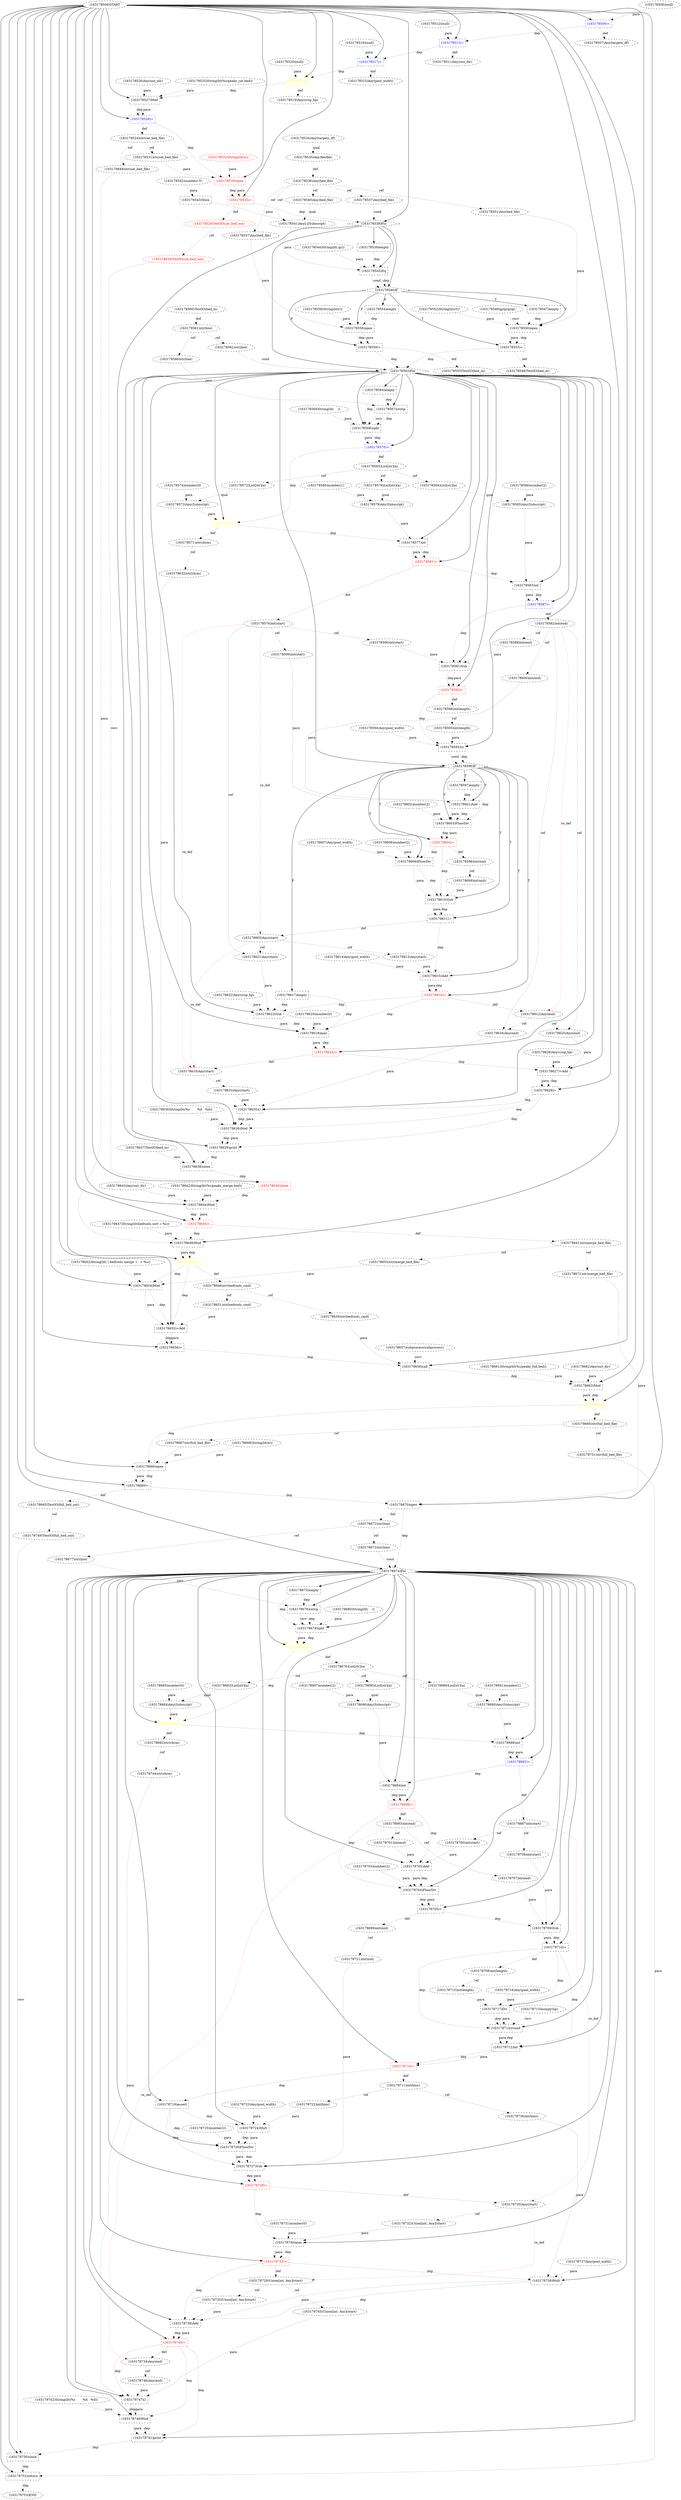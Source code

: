 digraph G {
1 [label="(163178642)String(lit(%s/peaks_merge.bed))" shape=ellipse style=dashed]
2 [label="(163178713)numpy(np)" shape=ellipse style=dashed]
3 [label="(163178507)Any(targets_df)" shape=ellipse style=dashed]
4 [label="(163178547)empty" shape=box style=dashed]
5 [label="(163178606)int(mid)" shape=ellipse style=dashed]
6 [label="(163178721)int(mid)" shape=ellipse style=dashed]
7 [label="(163178557)Any(bed_file)" shape=ellipse style=dashed]
8 [label="(163178509)=" shape=box style=dashed color=blue fontcolor=blue]
9 [label="(163178729)Union[int, Any](start)" shape=ellipse style=dashed]
10 [label="(163178563)For" shape=diamond style=dashed]
11 [label="(163178660)str(full_bed_file)" shape=ellipse style=dashed]
12 [label="(163178661)String(lit(%s/peaks_full.bed))" shape=ellipse style=dashed]
13 [label="(163178571)str(chrm)" shape=ellipse style=dashed]
14 [label="(163178542)number(-3)" shape=ellipse style=dashed]
15 [label="(163178566)str(line)" shape=ellipse style=dashed]
16 [label="(163178590)int(start)" shape=ellipse style=dashed]
17 [label="(163178560)TextIO(bed_in)" shape=ellipse style=dashed]
18 [label="(163178750)close" shape=box style=dashed color=black fontcolor=black]
19 [label="(163178634)Any(end)" shape=ellipse style=dashed]
20 [label="(163178619)max" shape=box style=dashed]
21 [label="(163178582)int(end)" shape=ellipse style=dashed]
22 [label="(163178718)=" shape=box style=dashed color=red fontcolor=red]
23 [label="(163178515)Any(pool_width)" shape=ellipse style=dashed]
24 [label="(163178616)=" shape=box style=dashed color=red fontcolor=red]
25 [label="(163178712)int" shape=box style=dashed]
26 [label="(163178714)round" shape=box style=dashed]
27 [label="(163178586)number(2)" shape=ellipse style=dashed]
28 [label="(163178546)If" shape=diamond style=dashed]
29 [label="(163178551)Any(bed_file)" shape=ellipse style=dashed]
30 [label="(163178601)Add" shape=box style=dashed]
31 [label="(163178628)=" shape=box style=dashed]
32 [label="(163178722)int(bins)" shape=ellipse style=dashed]
33 [label="(163178526)Any(out_dir)" shape=ellipse style=dashed]
34 [label="(163178596)If" shape=diamond style=dashed]
35 [label="(163178697)number(2)" shape=ellipse style=dashed]
36 [label="(163178538)For" shape=diamond style=dashed]
37 [label="(163178611)=" shape=box style=dashed color=black fontcolor=black]
38 [label="(163178670)open" shape=box style=dashed]
39 [label="(163178636)Mod" shape=box style=dashed]
40 [label="(163178715)int(length)" shape=ellipse style=dashed]
41 [label="(163178626)Any(crop_bp)" shape=ellipse style=dashed]
42 [label="(163178687)int(start)" shape=ellipse style=dashed]
43 [label="(163178603)FloorDiv" shape=box style=dashed]
44 [label="(163178568)split" shape=box style=dashed]
45 [label="(163178597)empty" shape=box style=dashed]
46 [label="(163178579)Any(Subscript)" shape=ellipse style=dashed]
47 [label="(163178656)=" shape=box style=dashed]
48 [label="(163178655)=Add" shape=box style=dashed]
49 [label="(163178730)max" shape=box style=dashed]
50 [label="(163178688)int" shape=box style=dashed]
51 [label="(163178535)Any.file(file)" shape=ellipse style=dashed]
52 [label="(163178702)Add" shape=box style=dashed]
53 [label="(163178663)Mod" shape=box style=dashed]
54 [label="(163178671)str(merge_bed_file)" shape=ellipse style=dashed]
55 [label="(163178575)=" shape=box style=dashed color=yellow fontcolor=yellow]
56 [label="(163178725)number(2)" shape=ellipse style=dashed]
57 [label="(163178550)open" shape=box style=dashed]
58 [label="(163178599)int(start)" shape=ellipse style=dashed]
59 [label="(163178532)String(lit(w))" shape=ellipse style=dashed color=red fontcolor=red]
60 [label="(163178665)TextIO(full_bed_out)" shape=ellipse style=dashed color=black fontcolor=black]
61 [label="(163178692)=" shape=box style=dashed color=blue fontcolor=blue]
62 [label="(163178693)int(end)" shape=ellipse style=dashed]
63 [label="(163178605)Any(start)" shape=ellipse style=dashed]
64 [label="(163178565)List[str](a)" shape=ellipse style=dashed]
65 [label="(163178690)Any(Subscript)" shape=ellipse style=dashed]
66 [label="(163178673)str(line)" shape=ellipse style=dashed]
67 [label="(163178635)()" shape=box style=dashed]
68 [label="(163178740)=" shape=box style=dashed color=red fontcolor=red]
69 [label="(163178583)int" shape=box style=dashed]
70 [label="(163178592)=" shape=box style=dashed color=red fontcolor=red]
71 [label="(163178705)=" shape=box style=dashed color=black fontcolor=black]
72 [label="(163178674)For" shape=diamond style=dashed]
73 [label="(163178696)Any(Subscript)" shape=ellipse style=dashed]
74 [label="(163178564)empty" shape=box style=dashed]
75 [label="(163178701)int(end)" shape=ellipse style=dashed]
76 [label="(163178695)List[str](a)" shape=ellipse style=dashed]
77 [label="(163178664)=" shape=box style=dashed color=yellow fontcolor=yellow]
78 [label="(163178545)Eq" shape=box style=dashed]
79 [label="(163178680)String(lit(	))" shape=ellipse style=dashed]
80 [label="(163178738)Mult" shape=box style=dashed]
81 [label="(163178643)Any(out_dir)" shape=ellipse style=dashed]
82 [label="(163178594)Any(pool_width)" shape=ellipse style=dashed]
83 [label="(163178675)empty" shape=box style=dashed]
84 [label="(163178736)int(bins)" shape=ellipse style=dashed]
85 [label="(163178527)Mod" shape=box style=dashed]
86 [label="(163178662)Any(out_dir)" shape=ellipse style=dashed]
87 [label="(163178554)empty" shape=box style=dashed]
88 [label="(163178633)Any(start)" shape=ellipse style=dashed]
89 [label="(163178512)(null)" shape=ellipse style=dashed]
90 [label="(163178630)String(lit(%s	%d	%d))" shape=ellipse style=dashed]
91 [label="(163178530)open" shape=box style=dashed color=red fontcolor=red]
92 [label="(163178552)String(lit(rt))" shape=ellipse style=dashed]
93 [label="(163178748)Mod" shape=box style=dashed]
94 [label="(163178620)number(0)" shape=ellipse style=dashed]
95 [label="(163178531)str(cat_bed_file)" shape=ellipse style=dashed]
96 [label="(163178653)str(merge_bed_file)" shape=ellipse style=dashed]
97 [label="(163178689)List[str](a)" shape=ellipse style=dashed]
98 [label="(163178593)int(length)" shape=ellipse style=dashed]
99 [label="(163178700)int(start)" shape=ellipse style=dashed]
100 [label="(163178666)open" shape=box style=dashed color=black fontcolor=black]
101 [label="(163178562)str(line)" shape=ellipse style=dashed]
102 [label="(163178539)empty" shape=box style=dashed]
103 [label="(163178727)Sub" shape=box style=dashed]
104 [label="(163178742)String(lit(%s	%d	%d))" shape=ellipse style=dashed]
105 [label="(163178622)Any(crop_bp)" shape=ellipse style=dashed]
106 [label="(163178506)START" style=dashed]
107 [label="(163178578)List[str](a)" shape=ellipse style=dashed]
108 [label="(163178651)str(bedtools_cmd)" shape=ellipse style=dashed]
109 [label="(163178587)=" shape=box style=dashed color=blue fontcolor=blue]
110 [label="(163178753)END" style=dashed]
111 [label="(163178746)Any(end)" shape=ellipse style=dashed]
112 [label="(163178640)close" shape=box style=dashed color=red fontcolor=red]
113 [label="(163178672)str(line)" shape=ellipse style=dashed]
114 [label="(163178569)String(lit(	))" shape=ellipse style=dashed]
115 [label="(163178711)int(bins)" shape=ellipse style=dashed]
116 [label="(163178679)split" shape=box style=dashed]
117 [label="(163178588)int(length)" shape=ellipse style=dashed]
118 [label="(163178511)Any(out_dir)" shape=ellipse style=dashed]
119 [label="(163178751)str(full_bed_file)" shape=ellipse style=dashed]
120 [label="(163178625)Any(end)" shape=ellipse style=dashed]
121 [label="(163178632)str(chrm)" shape=ellipse style=dashed]
122 [label="(163178752)return" shape=box style=dashed]
123 [label="(163178580)number(1)" shape=ellipse style=dashed]
124 [label="(163178645)=" shape=box style=dashed color=red fontcolor=red]
125 [label="(163178595)Lt" shape=box style=dashed]
126 [label="(163178706)int(length)" shape=ellipse style=dashed]
127 [label="(163178604)=" shape=box style=dashed color=red fontcolor=red]
128 [label="(163178731)number(0)" shape=ellipse style=dashed]
129 [label="(163178685)number(0)" shape=ellipse style=dashed]
130 [label="(163178589)int(end)" shape=ellipse style=dashed]
131 [label="(163178598)int(mid)" shape=ellipse style=dashed]
132 [label="(163178553)=" shape=box style=dashed color=black fontcolor=black]
133 [label="(163178617)empty" shape=box style=dashed]
134 [label="(163178658)call" shape=box style=dashed]
135 [label="(163178708)int(start)" shape=ellipse style=dashed]
136 [label="(163178734)Any(end)" shape=ellipse style=dashed]
137 [label="(163178521)=" shape=box style=dashed color=yellow fontcolor=yellow]
138 [label="(163178540)Any(bed_file)" shape=ellipse style=dashed]
139 [label="(163178612)Any(end)" shape=ellipse style=dashed]
140 [label="(163178528)=" shape=box style=dashed color=blue fontcolor=blue]
141 [label="(163178529)TextIO(cat_bed_out)" shape=ellipse style=dashed color=red fontcolor=red]
142 [label="(163178644)Mod" shape=box style=dashed]
143 [label="(163178576)int(start)" shape=ellipse style=dashed]
144 [label="(163178574)number(0)" shape=ellipse style=dashed]
145 [label="(163178536)Any(bed_file)" shape=ellipse style=dashed]
146 [label="(163178639)TextIO(cat_bed_out)" shape=ellipse style=dashed color=red fontcolor=red]
147 [label="(163178647)String(lit(bedtools sort -i %s))" shape=ellipse style=dashed]
148 [label="(163178709)Sub" shape=box style=dashed]
149 [label="(163178737)Any(pool_width)" shape=ellipse style=dashed]
150 [label="(163178607)Any(pool_width)" shape=ellipse style=dashed]
151 [label="(163178683)List[str](a)" shape=ellipse style=dashed]
152 [label="(163178732)Union[int, Any](start)" shape=ellipse style=dashed]
153 [label="(163178573)Any(Subscript)" shape=ellipse style=dashed]
154 [label="(163178682)str(chrm)" shape=ellipse style=dashed]
155 [label="(163178684)Any(Subscript)" shape=ellipse style=dashed]
156 [label="(163178703)number(2)" shape=ellipse style=dashed]
157 [label="(163178581)=" shape=box style=dashed color=red fontcolor=red]
158 [label="(163178613)Any(start)" shape=ellipse style=dashed]
159 [label="(163178637)TextIO(bed_in)" shape=ellipse style=dashed]
160 [label="(163178724)Mult" shape=box style=dashed]
161 [label="(163178649)Mod" shape=box style=dashed]
162 [label="(163178516)(null)" shape=ellipse style=dashed]
163 [label="(163178567)rstrip" shape=box style=dashed]
164 [label="(163178524)str(cat_bed_file)" shape=ellipse style=dashed]
165 [label="(163178561)str(line)" shape=ellipse style=dashed]
166 [label="(163178719)assert" shape=box style=dashed]
167 [label="(163178717)Div" shape=box style=dashed]
168 [label="(163178728)=" shape=box style=dashed color=red fontcolor=red]
169 [label="(163178726)FloorDiv" shape=box style=dashed]
170 [label="(163178549)gzip(gzip)" shape=ellipse style=dashed]
171 [label="(163178608)number(2)" shape=ellipse style=dashed]
172 [label="(163178621)Any(start)" shape=ellipse style=dashed]
173 [label="(163178648)str(cat_bed_file)" shape=ellipse style=dashed]
174 [label="(163178646)str(bedtools_cmd)" shape=ellipse style=dashed]
175 [label="(163178548)TextIO(bed_in)" shape=ellipse style=dashed]
176 [label="(163178659)str(bedtools_cmd)" shape=ellipse style=dashed]
177 [label="(163178600)int(end)" shape=ellipse style=dashed]
178 [label="(163178591)Sub" shape=box style=dashed]
179 [label="(163178641)str(merge_bed_file)" shape=ellipse style=dashed]
180 [label="(163178710)=" shape=box style=dashed color=black fontcolor=black]
181 [label="(163178691)number(1)" shape=ellipse style=dashed]
182 [label="(163178694)int" shape=box style=dashed]
183 [label="(163178668)String(lit(w))" shape=ellipse style=dashed color=black fontcolor=black]
184 [label="(163178681)=" shape=box style=dashed color=yellow fontcolor=yellow]
185 [label="(163178570)=" shape=box style=dashed color=blue fontcolor=blue]
186 [label="(163178739)Add" shape=box style=dashed]
187 [label="(163178657)subprocess(subprocess)" shape=ellipse style=dashed]
188 [label="(163178699)int(mid)" shape=ellipse style=dashed]
189 [label="(163178541)Any[.](Subscript)" shape=ellipse style=dashed]
190 [label="(163178508)(null)" shape=ellipse style=dashed]
191 [label="(163178629)print" shape=box style=dashed]
192 [label="(163178677)str(line)" shape=ellipse style=dashed]
193 [label="(163178615)Add" shape=box style=dashed]
194 [label="(163178654)Mod" shape=box style=dashed]
195 [label="(163178749)TextIO(full_bed_out)" shape=ellipse style=dashed color=black fontcolor=black]
196 [label="(163178624)=" shape=box style=dashed color=red fontcolor=red]
197 [label="(163178610)Sub" shape=box style=dashed]
198 [label="(163178744)str(chrm)" shape=ellipse style=dashed]
199 [label="(163178602)number(2)" shape=ellipse style=dashed]
200 [label="(163178520)(null)" shape=ellipse style=dashed]
201 [label="(163178678)rstrip" shape=box style=dashed]
202 [label="(163178525)String(lit(%s/peaks_cat.bed))" shape=ellipse style=dashed]
203 [label="(163178544)String(lit(.gz))" shape=ellipse style=dashed]
204 [label="(163178723)Any(pool_width)" shape=ellipse style=dashed]
205 [label="(163178533)=" shape=box style=dashed color=red fontcolor=red]
206 [label="(163178707)int(end)" shape=ellipse style=dashed]
207 [label="(163178667)str(full_bed_file)" shape=ellipse style=dashed]
208 [label="(163178558)String(lit(r))" shape=ellipse style=dashed]
209 [label="(163178559)=" shape=box style=dashed color=black fontcolor=black]
210 [label="(163178572)List[str](a)" shape=ellipse style=dashed]
211 [label="(163178585)Any(Subscript)" shape=ellipse style=dashed]
212 [label="(163178686)=" shape=box style=dashed color=yellow fontcolor=yellow]
213 [label="(163178716)Any(pool_width)" shape=ellipse style=dashed]
214 [label="(163178513)=" shape=box style=dashed color=blue fontcolor=blue]
215 [label="(163178745)Union[int, Any](start)" shape=ellipse style=dashed]
216 [label="(163178676)List[str](a)" shape=ellipse style=dashed]
217 [label="(163178720)Any(start)" shape=ellipse style=dashed]
218 [label="(163178519)Any(crop_bp)" shape=ellipse style=dashed]
219 [label="(163178733)=" shape=box style=dashed color=red fontcolor=red]
220 [label="(163178555)TextIO(bed_in)" shape=ellipse style=dashed]
221 [label="(163178556)open" shape=box style=dashed]
222 [label="(163178623)Sub" shape=box style=dashed]
223 [label="(163178652)String(lit( | bedtools merge -i - > %s))" shape=ellipse style=dashed]
224 [label="(163178698)=" shape=box style=dashed color=red fontcolor=red]
225 [label="(163178543)Slice" shape=box style=dashed]
226 [label="(163178747)()" shape=box style=dashed]
227 [label="(163178577)int" shape=box style=dashed]
228 [label="(163178638)close" shape=box style=dashed]
229 [label="(163178534)Any(targets_df)" shape=ellipse style=dashed]
230 [label="(163178735)Union[int, Any](start)" shape=ellipse style=dashed]
231 [label="(163178741)print" shape=box style=dashed]
232 [label="(163178584)List[str](a)" shape=ellipse style=dashed]
233 [label="(163178669)=" shape=box style=dashed color=black fontcolor=black]
234 [label="(163178614)Any(pool_width)" shape=ellipse style=dashed]
235 [label="(163178627)=Add" shape=box style=dashed]
236 [label="(163178618)Any(start)" shape=ellipse style=dashed]
237 [label="(163178704)FloorDiv" shape=box style=dashed]
238 [label="(163178609)FloorDiv" shape=box style=dashed]
239 [label="(163178537)Any(bed_file)" shape=ellipse style=dashed]
240 [label="(163178650)=" shape=box style=dashed color=yellow fontcolor=yellow]
241 [label="(163178517)=" shape=box style=dashed color=blue fontcolor=blue]
8 -> 3 [label="def" style=dotted];
28 -> 4 [label="T"];
131 -> 5 [label="ref" style=dotted];
188 -> 6 [label="ref" style=dotted];
145 -> 7 [label="ref" style=dotted];
106 -> 8 [label="" style=solid];
190 -> 8 [label="para" style=dotted];
219 -> 9 [label="def" style=dotted];
217 -> 9 [label="re_def" style=dotted color=red];
36 -> 10 [label="" style=solid];
101 -> 10 [label="cond" style=dotted];
132 -> 10 [label="dep" style=dotted];
209 -> 10 [label="dep" style=dotted];
77 -> 11 [label="def" style=dotted];
55 -> 13 [label="def" style=dotted];
165 -> 15 [label="ref" style=dotted];
143 -> 16 [label="ref" style=dotted];
106 -> 18 [label="" style=solid];
195 -> 18 [label="recv" style=dotted];
231 -> 18 [label="dep" style=dotted];
21 -> 19 [label="ref" style=dotted];
139 -> 19 [label="ref" style=dotted];
10 -> 20 [label="" style=solid];
94 -> 20 [label="para" style=dotted];
222 -> 20 [label="dep" style=dotted];
222 -> 20 [label="para" style=dotted];
24 -> 20 [label="dep" style=dotted];
133 -> 20 [label="dep" style=dotted];
109 -> 21 [label="def" style=dotted];
72 -> 22 [label="" style=solid];
25 -> 22 [label="dep" style=dotted];
25 -> 22 [label="para" style=dotted];
241 -> 23 [label="def" style=dotted];
34 -> 24 [label="T"];
193 -> 24 [label="dep" style=dotted];
193 -> 24 [label="para" style=dotted];
72 -> 25 [label="" style=solid];
26 -> 25 [label="dep" style=dotted];
26 -> 25 [label="para" style=dotted];
180 -> 25 [label="dep" style=dotted];
72 -> 26 [label="" style=solid];
2 -> 26 [label="recv" style=dotted];
167 -> 26 [label="dep" style=dotted];
167 -> 26 [label="para" style=dotted];
180 -> 26 [label="dep" style=dotted];
36 -> 28 [label="" style=solid];
78 -> 28 [label="dep" style=dotted];
78 -> 28 [label="cond" style=dotted];
145 -> 29 [label="ref" style=dotted];
34 -> 30 [label="T"];
58 -> 30 [label="para" style=dotted];
177 -> 30 [label="para" style=dotted];
45 -> 30 [label="dep" style=dotted];
10 -> 31 [label="" style=solid];
235 -> 31 [label="dep" style=dotted];
235 -> 31 [label="para" style=dotted];
115 -> 32 [label="ref" style=dotted];
10 -> 34 [label="" style=solid];
125 -> 34 [label="dep" style=dotted];
125 -> 34 [label="cond" style=dotted];
106 -> 36 [label="" style=solid];
239 -> 36 [label="cond" style=dotted];
205 -> 36 [label="dep" style=dotted];
34 -> 37 [label="T"];
197 -> 37 [label="dep" style=dotted];
197 -> 37 [label="para" style=dotted];
106 -> 38 [label="" style=solid];
54 -> 38 [label="para" style=dotted];
233 -> 38 [label="dep" style=dotted];
10 -> 39 [label="" style=solid];
90 -> 39 [label="para" style=dotted];
67 -> 39 [label="dep" style=dotted];
67 -> 39 [label="para" style=dotted];
31 -> 39 [label="dep" style=dotted];
126 -> 40 [label="ref" style=dotted];
61 -> 42 [label="def" style=dotted];
34 -> 43 [label="T"];
30 -> 43 [label="dep" style=dotted];
30 -> 43 [label="para" style=dotted];
199 -> 43 [label="para" style=dotted];
45 -> 43 [label="dep" style=dotted];
10 -> 44 [label="" style=solid];
163 -> 44 [label="dep" style=dotted];
163 -> 44 [label="recv" style=dotted];
114 -> 44 [label="para" style=dotted];
74 -> 44 [label="dep" style=dotted];
34 -> 45 [label="T"];
107 -> 46 [label="qual" style=dotted];
123 -> 46 [label="para" style=dotted];
106 -> 47 [label="" style=solid];
48 -> 47 [label="dep" style=dotted];
48 -> 47 [label="para" style=dotted];
106 -> 48 [label="" style=solid];
108 -> 48 [label="para" style=dotted];
194 -> 48 [label="dep" style=dotted];
194 -> 48 [label="para" style=dotted];
240 -> 48 [label="dep" style=dotted];
72 -> 49 [label="" style=solid];
128 -> 49 [label="para" style=dotted];
152 -> 49 [label="para" style=dotted];
168 -> 49 [label="dep" style=dotted];
72 -> 50 [label="" style=solid];
65 -> 50 [label="para" style=dotted];
212 -> 50 [label="dep" style=dotted];
229 -> 51 [label="qual" style=dotted];
72 -> 52 [label="" style=solid];
99 -> 52 [label="para" style=dotted];
75 -> 52 [label="para" style=dotted];
224 -> 52 [label="dep" style=dotted];
106 -> 53 [label="" style=solid];
12 -> 53 [label="para" style=dotted];
86 -> 53 [label="para" style=dotted];
134 -> 53 [label="dep" style=dotted];
179 -> 54 [label="ref" style=dotted];
10 -> 55 [label="" style=solid];
153 -> 55 [label="para" style=dotted];
185 -> 55 [label="dep" style=dotted];
28 -> 57 [label="T"];
170 -> 57 [label="recv" style=dotted];
29 -> 57 [label="para" style=dotted];
92 -> 57 [label="para" style=dotted];
4 -> 57 [label="dep" style=dotted];
143 -> 58 [label="ref" style=dotted];
233 -> 60 [label="def" style=dotted];
72 -> 61 [label="" style=solid];
50 -> 61 [label="dep" style=dotted];
50 -> 61 [label="para" style=dotted];
224 -> 62 [label="def" style=dotted];
37 -> 63 [label="def" style=dotted];
143 -> 63 [label="re_def" style=dotted color=red];
185 -> 64 [label="def" style=dotted];
97 -> 65 [label="qual" style=dotted];
181 -> 65 [label="para" style=dotted];
113 -> 66 [label="ref" style=dotted];
10 -> 67 [label="" style=solid];
121 -> 67 [label="para" style=dotted];
88 -> 67 [label="para" style=dotted];
19 -> 67 [label="para" style=dotted];
31 -> 67 [label="dep" style=dotted];
72 -> 68 [label="" style=solid];
186 -> 68 [label="dep" style=dotted];
186 -> 68 [label="para" style=dotted];
10 -> 69 [label="" style=solid];
211 -> 69 [label="para" style=dotted];
157 -> 69 [label="dep" style=dotted];
10 -> 70 [label="" style=solid];
178 -> 70 [label="dep" style=dotted];
178 -> 70 [label="para" style=dotted];
72 -> 71 [label="" style=solid];
237 -> 71 [label="dep" style=dotted];
237 -> 71 [label="para" style=dotted];
106 -> 72 [label="" style=solid];
38 -> 72 [label="dep" style=dotted];
66 -> 72 [label="cond" style=dotted];
76 -> 73 [label="qual" style=dotted];
35 -> 73 [label="para" style=dotted];
10 -> 74 [label="" style=solid];
62 -> 75 [label="ref" style=dotted];
216 -> 76 [label="ref" style=dotted];
106 -> 77 [label="" style=solid];
53 -> 77 [label="dep" style=dotted];
53 -> 77 [label="para" style=dotted];
36 -> 78 [label="" style=solid];
189 -> 78 [label="para" style=dotted];
203 -> 78 [label="para" style=dotted];
102 -> 78 [label="dep" style=dotted];
72 -> 80 [label="" style=solid];
84 -> 80 [label="para" style=dotted];
149 -> 80 [label="para" style=dotted];
219 -> 80 [label="dep" style=dotted];
72 -> 83 [label="" style=solid];
115 -> 84 [label="ref" style=dotted];
106 -> 85 [label="" style=solid];
202 -> 85 [label="para" style=dotted];
33 -> 85 [label="para" style=dotted];
137 -> 85 [label="dep" style=dotted];
28 -> 87 [label="F"];
236 -> 88 [label="ref" style=dotted];
106 -> 91 [label="" style=solid];
95 -> 91 [label="para" style=dotted];
59 -> 91 [label="para" style=dotted];
140 -> 91 [label="dep" style=dotted];
72 -> 93 [label="" style=solid];
104 -> 93 [label="para" style=dotted];
226 -> 93 [label="dep" style=dotted];
226 -> 93 [label="para" style=dotted];
68 -> 93 [label="dep" style=dotted];
164 -> 95 [label="ref" style=dotted];
179 -> 96 [label="ref" style=dotted];
216 -> 97 [label="ref" style=dotted];
117 -> 98 [label="ref" style=dotted];
42 -> 99 [label="ref" style=dotted];
106 -> 100 [label="" style=solid];
207 -> 100 [label="para" style=dotted];
183 -> 100 [label="para" style=dotted];
77 -> 100 [label="dep" style=dotted];
165 -> 101 [label="ref" style=dotted];
36 -> 102 [label="" style=solid];
72 -> 103 [label="" style=solid];
6 -> 103 [label="para" style=dotted];
169 -> 103 [label="dep" style=dotted];
169 -> 103 [label="para" style=dotted];
166 -> 103 [label="dep" style=dotted];
64 -> 107 [label="ref" style=dotted];
174 -> 108 [label="ref" style=dotted];
10 -> 109 [label="" style=solid];
69 -> 109 [label="dep" style=dotted];
69 -> 109 [label="para" style=dotted];
122 -> 110 [label="dep" style=dotted];
136 -> 111 [label="ref" style=dotted];
106 -> 112 [label="" style=solid];
146 -> 112 [label="recv" style=dotted];
228 -> 112 [label="dep" style=dotted];
38 -> 113 [label="def" style=dotted];
22 -> 115 [label="def" style=dotted];
72 -> 116 [label="" style=solid];
201 -> 116 [label="dep" style=dotted];
201 -> 116 [label="recv" style=dotted];
79 -> 116 [label="para" style=dotted];
83 -> 116 [label="dep" style=dotted];
70 -> 117 [label="def" style=dotted];
214 -> 118 [label="def" style=dotted];
11 -> 119 [label="ref" style=dotted];
21 -> 120 [label="ref" style=dotted];
139 -> 120 [label="ref" style=dotted];
13 -> 121 [label="ref" style=dotted];
106 -> 122 [label="" style=solid];
119 -> 122 [label="para" style=dotted];
18 -> 122 [label="dep" style=dotted];
106 -> 124 [label="" style=solid];
142 -> 124 [label="dep" style=dotted];
142 -> 124 [label="para" style=dotted];
10 -> 125 [label="" style=solid];
98 -> 125 [label="para" style=dotted];
82 -> 125 [label="para" style=dotted];
70 -> 125 [label="dep" style=dotted];
180 -> 126 [label="def" style=dotted];
34 -> 127 [label="T"];
43 -> 127 [label="dep" style=dotted];
43 -> 127 [label="para" style=dotted];
21 -> 130 [label="ref" style=dotted];
127 -> 131 [label="def" style=dotted];
28 -> 132 [label="T"];
57 -> 132 [label="dep" style=dotted];
57 -> 132 [label="para" style=dotted];
34 -> 133 [label="F"];
106 -> 134 [label="" style=solid];
187 -> 134 [label="recv" style=dotted];
176 -> 134 [label="para" style=dotted];
47 -> 134 [label="dep" style=dotted];
42 -> 135 [label="ref" style=dotted];
68 -> 136 [label="def" style=dotted];
62 -> 136 [label="re_def" style=dotted color=red];
106 -> 137 [label="" style=solid];
200 -> 137 [label="para" style=dotted];
241 -> 137 [label="dep" style=dotted];
145 -> 138 [label="ref" style=dotted];
24 -> 139 [label="def" style=dotted];
21 -> 139 [label="re_def" style=dotted color=red];
106 -> 140 [label="" style=solid];
85 -> 140 [label="dep" style=dotted];
85 -> 140 [label="para" style=dotted];
205 -> 141 [label="def" style=dotted];
106 -> 142 [label="" style=solid];
1 -> 142 [label="para" style=dotted];
81 -> 142 [label="para" style=dotted];
112 -> 142 [label="dep" style=dotted];
157 -> 143 [label="def" style=dotted];
51 -> 145 [label="def" style=dotted];
141 -> 146 [label="ref" style=dotted];
72 -> 148 [label="" style=solid];
206 -> 148 [label="para" style=dotted];
135 -> 148 [label="para" style=dotted];
71 -> 148 [label="dep" style=dotted];
216 -> 151 [label="ref" style=dotted];
217 -> 152 [label="ref" style=dotted];
210 -> 153 [label="qual" style=dotted];
144 -> 153 [label="para" style=dotted];
212 -> 154 [label="def" style=dotted];
151 -> 155 [label="qual" style=dotted];
129 -> 155 [label="para" style=dotted];
10 -> 157 [label="" style=solid];
227 -> 157 [label="dep" style=dotted];
227 -> 157 [label="para" style=dotted];
63 -> 158 [label="ref" style=dotted];
72 -> 160 [label="" style=solid];
32 -> 160 [label="para" style=dotted];
204 -> 160 [label="para" style=dotted];
166 -> 160 [label="dep" style=dotted];
106 -> 161 [label="" style=solid];
147 -> 161 [label="para" style=dotted];
173 -> 161 [label="para" style=dotted];
124 -> 161 [label="dep" style=dotted];
10 -> 163 [label="" style=solid];
15 -> 163 [label="recv" style=dotted];
74 -> 163 [label="dep" style=dotted];
140 -> 164 [label="def" style=dotted];
17 -> 165 [label="def" style=dotted];
72 -> 166 [label="" style=solid];
22 -> 166 [label="dep" style=dotted];
72 -> 167 [label="" style=solid];
40 -> 167 [label="para" style=dotted];
213 -> 167 [label="para" style=dotted];
180 -> 167 [label="dep" style=dotted];
72 -> 168 [label="" style=solid];
103 -> 168 [label="dep" style=dotted];
103 -> 168 [label="para" style=dotted];
72 -> 169 [label="" style=solid];
160 -> 169 [label="dep" style=dotted];
160 -> 169 [label="para" style=dotted];
56 -> 169 [label="para" style=dotted];
166 -> 169 [label="dep" style=dotted];
63 -> 172 [label="ref" style=dotted];
143 -> 172 [label="ref" style=dotted];
164 -> 173 [label="ref" style=dotted];
240 -> 174 [label="def" style=dotted];
132 -> 175 [label="def" style=dotted];
174 -> 176 [label="ref" style=dotted];
21 -> 177 [label="ref" style=dotted];
10 -> 178 [label="" style=solid];
130 -> 178 [label="para" style=dotted];
16 -> 178 [label="para" style=dotted];
109 -> 178 [label="dep" style=dotted];
124 -> 179 [label="def" style=dotted];
72 -> 180 [label="" style=solid];
148 -> 180 [label="dep" style=dotted];
148 -> 180 [label="para" style=dotted];
72 -> 182 [label="" style=solid];
73 -> 182 [label="para" style=dotted];
61 -> 182 [label="dep" style=dotted];
72 -> 184 [label="" style=solid];
116 -> 184 [label="dep" style=dotted];
116 -> 184 [label="para" style=dotted];
10 -> 185 [label="" style=solid];
44 -> 185 [label="dep" style=dotted];
44 -> 185 [label="para" style=dotted];
72 -> 186 [label="" style=solid];
230 -> 186 [label="para" style=dotted];
80 -> 186 [label="dep" style=dotted];
80 -> 186 [label="para" style=dotted];
219 -> 186 [label="dep" style=dotted];
71 -> 188 [label="def" style=dotted];
138 -> 189 [label="qual" style=dotted];
225 -> 189 [label="para" style=dotted];
145 -> 189 [label="ref" style=dotted];
10 -> 191 [label="" style=solid];
39 -> 191 [label="dep" style=dotted];
39 -> 191 [label="para" style=dotted];
31 -> 191 [label="dep" style=dotted];
113 -> 192 [label="ref" style=dotted];
34 -> 193 [label="T"];
158 -> 193 [label="para" style=dotted];
234 -> 193 [label="para" style=dotted];
37 -> 193 [label="dep" style=dotted];
106 -> 194 [label="" style=solid];
223 -> 194 [label="para" style=dotted];
96 -> 194 [label="para" style=dotted];
240 -> 194 [label="dep" style=dotted];
60 -> 195 [label="ref" style=dotted];
10 -> 196 [label="" style=solid];
20 -> 196 [label="dep" style=dotted];
20 -> 196 [label="para" style=dotted];
34 -> 197 [label="T"];
5 -> 197 [label="para" style=dotted];
238 -> 197 [label="dep" style=dotted];
238 -> 197 [label="para" style=dotted];
127 -> 197 [label="dep" style=dotted];
154 -> 198 [label="ref" style=dotted];
72 -> 201 [label="" style=solid];
192 -> 201 [label="recv" style=dotted];
83 -> 201 [label="dep" style=dotted];
106 -> 205 [label="" style=solid];
91 -> 205 [label="dep" style=dotted];
91 -> 205 [label="para" style=dotted];
62 -> 206 [label="ref" style=dotted];
11 -> 207 [label="ref" style=dotted];
28 -> 209 [label="F"];
221 -> 209 [label="dep" style=dotted];
221 -> 209 [label="para" style=dotted];
64 -> 210 [label="ref" style=dotted];
232 -> 211 [label="qual" style=dotted];
27 -> 211 [label="para" style=dotted];
72 -> 212 [label="" style=solid];
155 -> 212 [label="para" style=dotted];
184 -> 212 [label="dep" style=dotted];
106 -> 214 [label="" style=solid];
89 -> 214 [label="para" style=dotted];
8 -> 214 [label="dep" style=dotted];
9 -> 215 [label="ref" style=dotted];
184 -> 216 [label="def" style=dotted];
168 -> 217 [label="def" style=dotted];
42 -> 217 [label="re_def" style=dotted color=red];
137 -> 218 [label="def" style=dotted];
72 -> 219 [label="" style=solid];
49 -> 219 [label="dep" style=dotted];
49 -> 219 [label="para" style=dotted];
209 -> 220 [label="def" style=dotted];
28 -> 221 [label="F"];
7 -> 221 [label="para" style=dotted];
208 -> 221 [label="para" style=dotted];
87 -> 221 [label="dep" style=dotted];
10 -> 222 [label="" style=solid];
172 -> 222 [label="para" style=dotted];
105 -> 222 [label="para" style=dotted];
24 -> 222 [label="dep" style=dotted];
133 -> 222 [label="dep" style=dotted];
72 -> 224 [label="" style=solid];
182 -> 224 [label="dep" style=dotted];
182 -> 224 [label="para" style=dotted];
14 -> 225 [label="para" style=dotted];
72 -> 226 [label="" style=solid];
198 -> 226 [label="para" style=dotted];
215 -> 226 [label="para" style=dotted];
111 -> 226 [label="para" style=dotted];
68 -> 226 [label="dep" style=dotted];
10 -> 227 [label="" style=solid];
46 -> 227 [label="para" style=dotted];
55 -> 227 [label="dep" style=dotted];
36 -> 228 [label="" style=solid];
159 -> 228 [label="recv" style=dotted];
191 -> 228 [label="dep" style=dotted];
9 -> 230 [label="ref" style=dotted];
72 -> 231 [label="" style=solid];
93 -> 231 [label="dep" style=dotted];
93 -> 231 [label="para" style=dotted];
68 -> 231 [label="dep" style=dotted];
64 -> 232 [label="ref" style=dotted];
106 -> 233 [label="" style=solid];
100 -> 233 [label="dep" style=dotted];
100 -> 233 [label="para" style=dotted];
10 -> 235 [label="" style=solid];
120 -> 235 [label="para" style=dotted];
41 -> 235 [label="para" style=dotted];
196 -> 235 [label="dep" style=dotted];
196 -> 236 [label="def" style=dotted];
63 -> 236 [label="re_def" style=dotted color=red];
143 -> 236 [label="re_def" style=dotted color=red];
72 -> 237 [label="" style=solid];
52 -> 237 [label="dep" style=dotted];
52 -> 237 [label="para" style=dotted];
156 -> 237 [label="para" style=dotted];
224 -> 237 [label="dep" style=dotted];
34 -> 238 [label="T"];
150 -> 238 [label="para" style=dotted];
171 -> 238 [label="para" style=dotted];
127 -> 238 [label="dep" style=dotted];
145 -> 239 [label="ref" style=dotted];
106 -> 240 [label="" style=solid];
161 -> 240 [label="dep" style=dotted];
161 -> 240 [label="para" style=dotted];
106 -> 241 [label="" style=solid];
162 -> 241 [label="para" style=dotted];
214 -> 241 [label="dep" style=dotted];
}